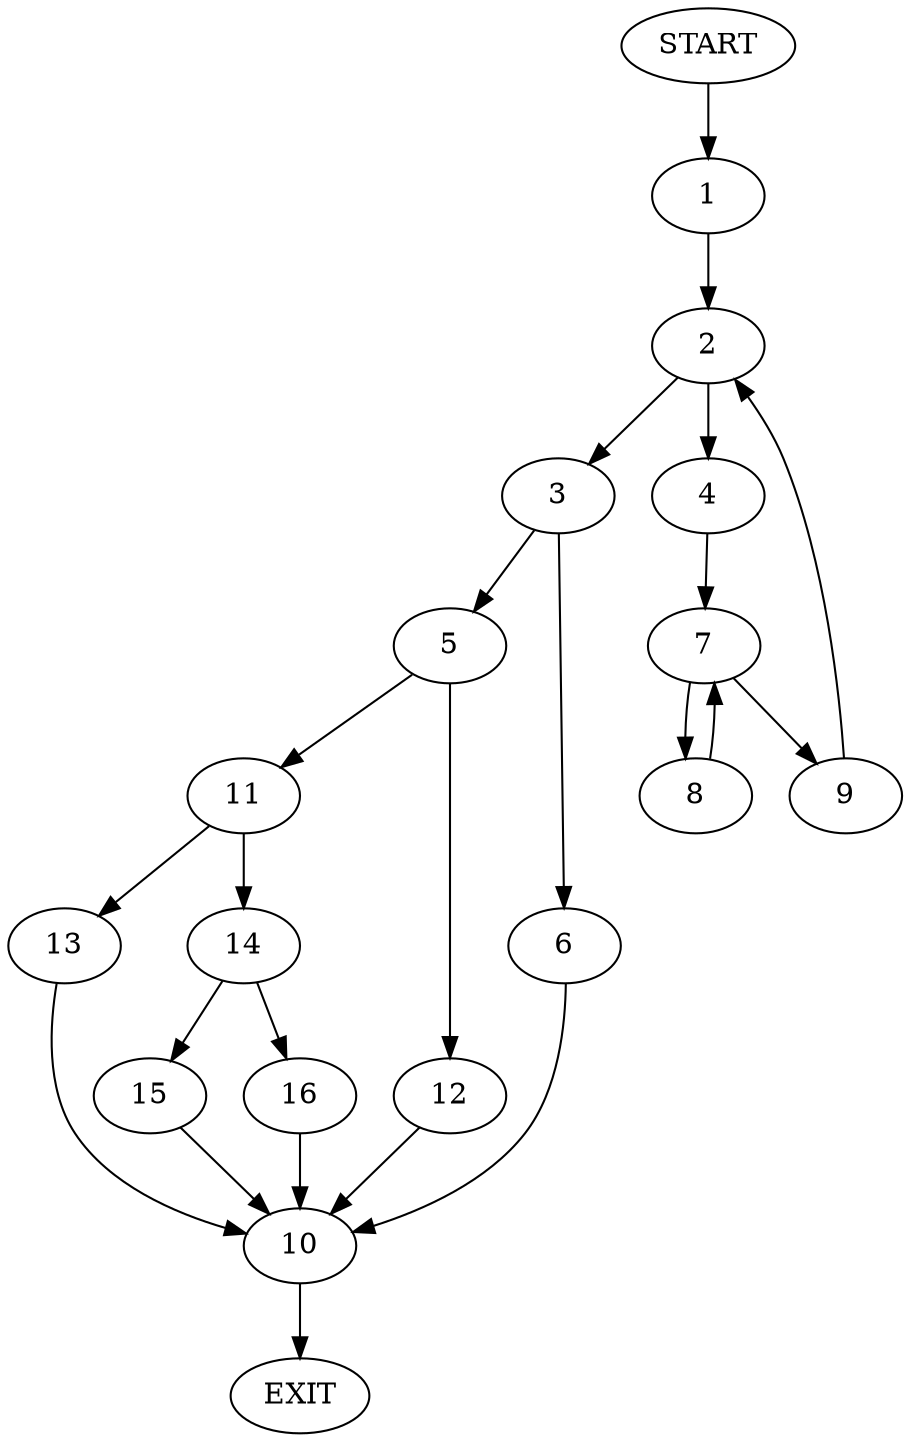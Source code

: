 digraph {
0 [label="START"]
17 [label="EXIT"]
0 -> 1
1 -> 2
2 -> 3
2 -> 4
3 -> 5
3 -> 6
4 -> 7
7 -> 8
7 -> 9
9 -> 2
8 -> 7
6 -> 10
5 -> 11
5 -> 12
10 -> 17
12 -> 10
11 -> 13
11 -> 14
14 -> 15
14 -> 16
13 -> 10
16 -> 10
15 -> 10
}
